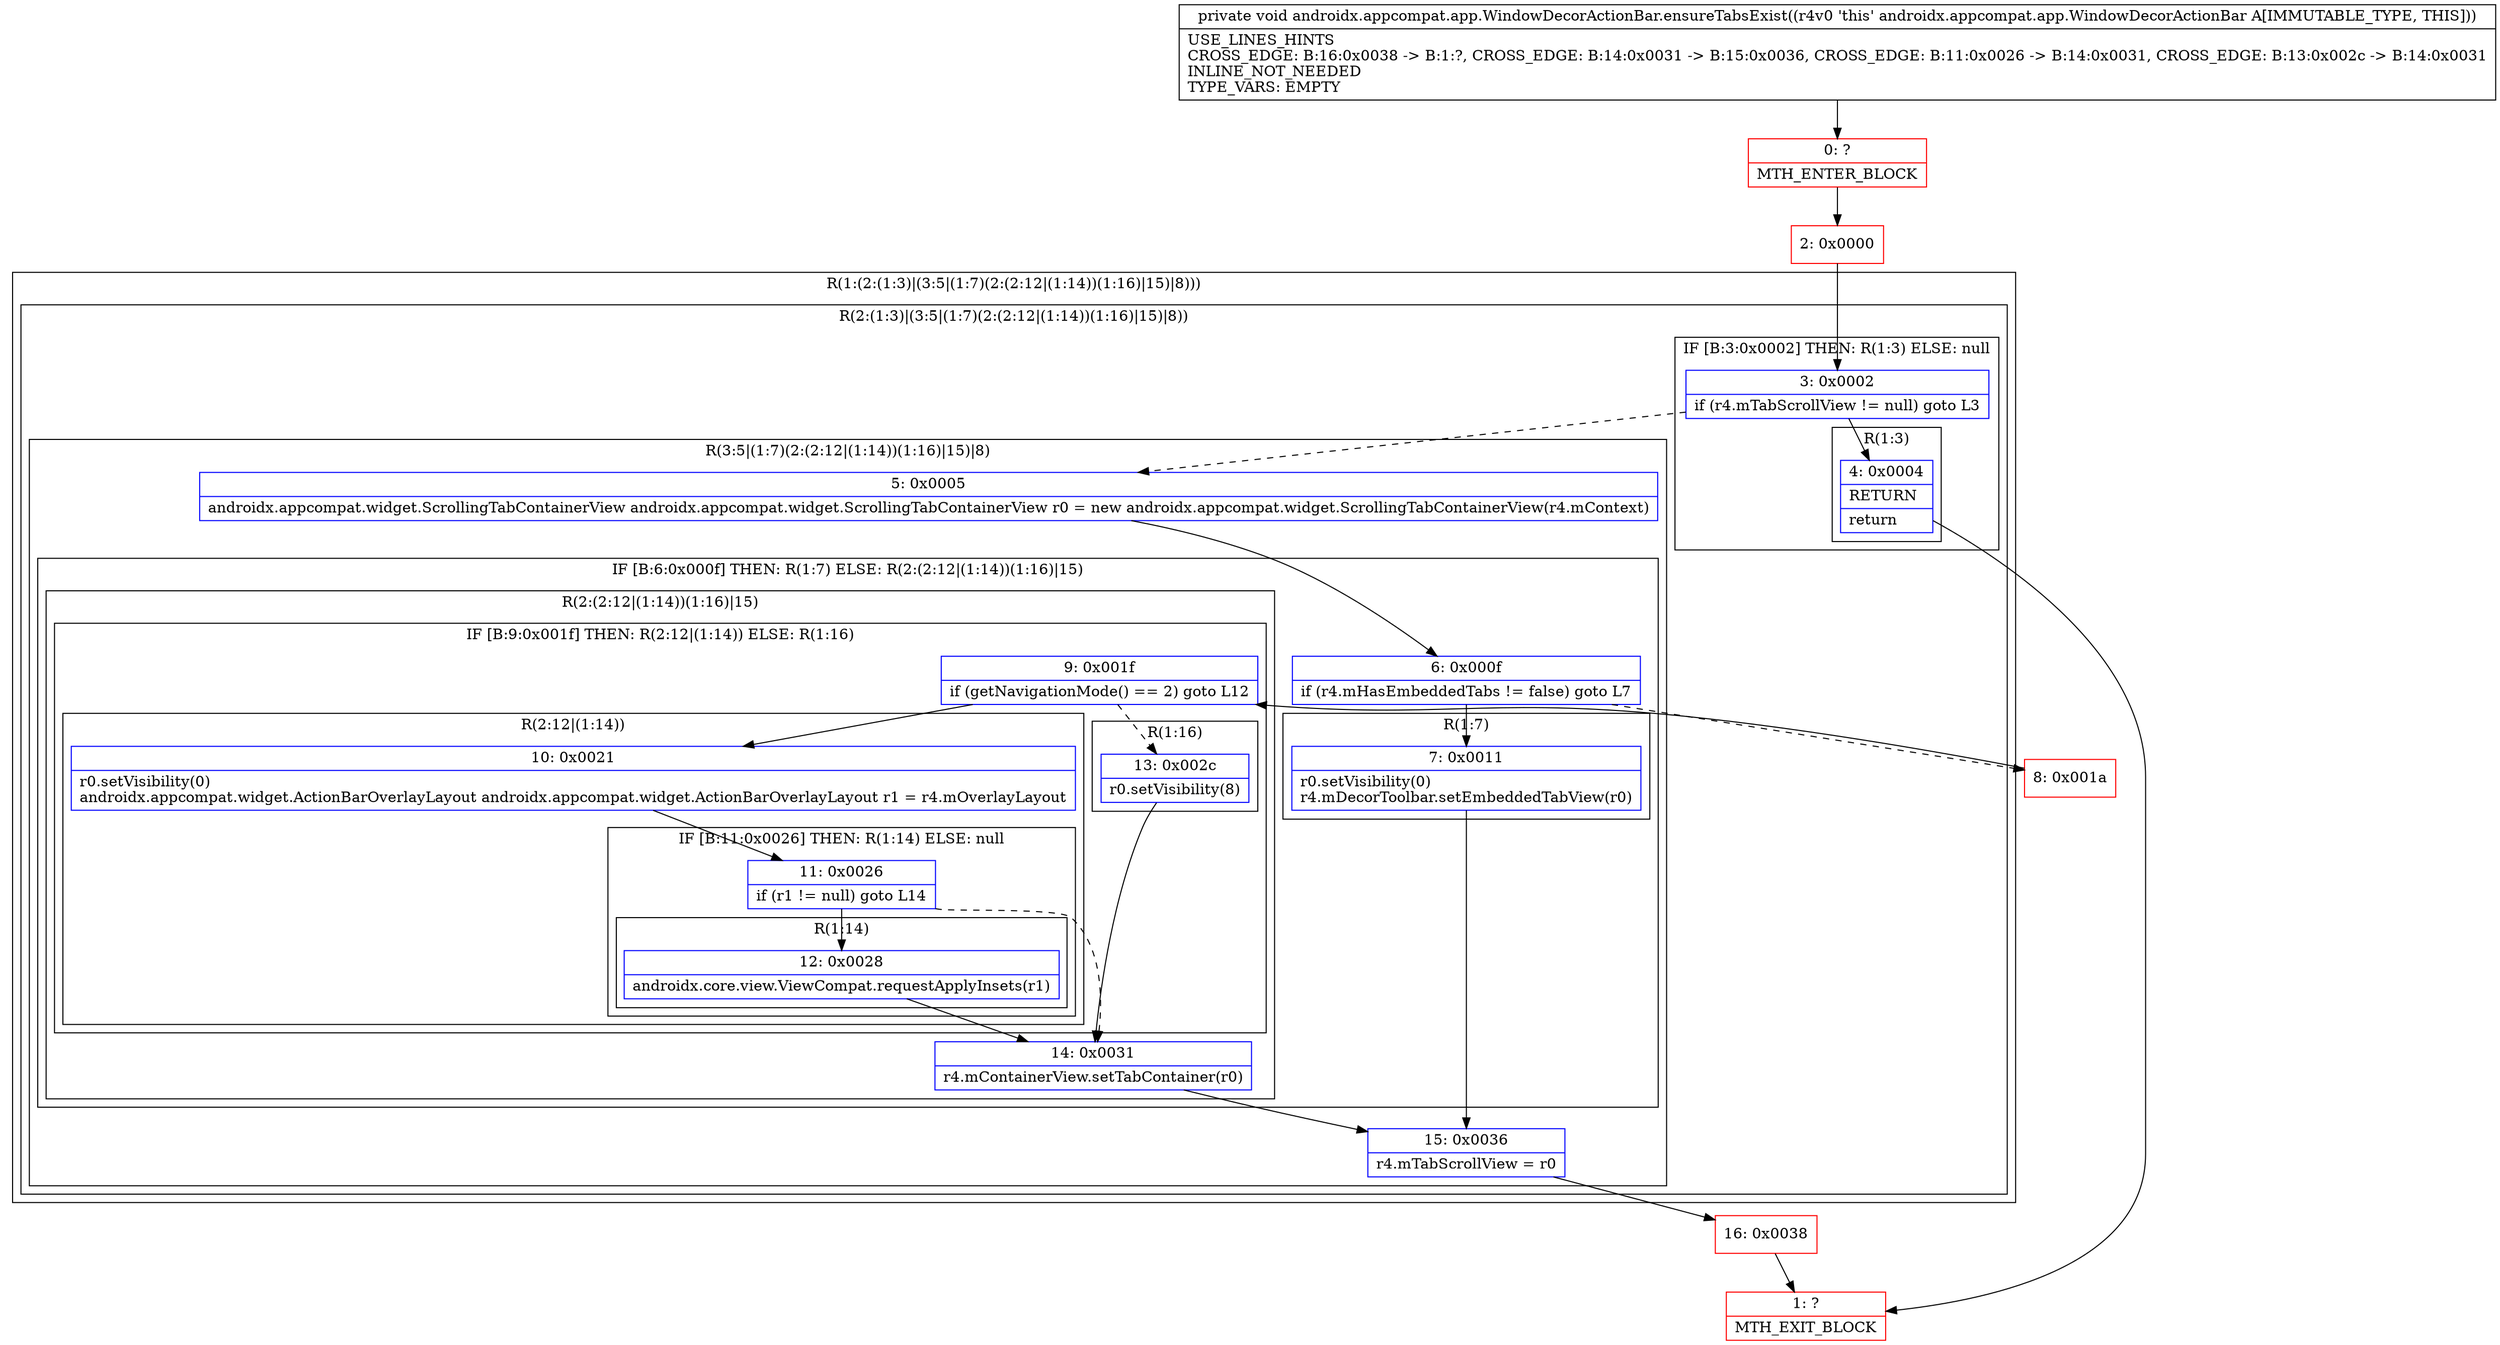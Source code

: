 digraph "CFG forandroidx.appcompat.app.WindowDecorActionBar.ensureTabsExist()V" {
subgraph cluster_Region_1944669848 {
label = "R(1:(2:(1:3)|(3:5|(1:7)(2:(2:12|(1:14))(1:16)|15)|8)))";
node [shape=record,color=blue];
subgraph cluster_Region_2104693565 {
label = "R(2:(1:3)|(3:5|(1:7)(2:(2:12|(1:14))(1:16)|15)|8))";
node [shape=record,color=blue];
subgraph cluster_IfRegion_56857710 {
label = "IF [B:3:0x0002] THEN: R(1:3) ELSE: null";
node [shape=record,color=blue];
Node_3 [shape=record,label="{3\:\ 0x0002|if (r4.mTabScrollView != null) goto L3\l}"];
subgraph cluster_Region_1414307414 {
label = "R(1:3)";
node [shape=record,color=blue];
Node_4 [shape=record,label="{4\:\ 0x0004|RETURN\l|return\l}"];
}
}
subgraph cluster_Region_1393367962 {
label = "R(3:5|(1:7)(2:(2:12|(1:14))(1:16)|15)|8)";
node [shape=record,color=blue];
Node_5 [shape=record,label="{5\:\ 0x0005|androidx.appcompat.widget.ScrollingTabContainerView androidx.appcompat.widget.ScrollingTabContainerView r0 = new androidx.appcompat.widget.ScrollingTabContainerView(r4.mContext)\l}"];
subgraph cluster_IfRegion_1843959753 {
label = "IF [B:6:0x000f] THEN: R(1:7) ELSE: R(2:(2:12|(1:14))(1:16)|15)";
node [shape=record,color=blue];
Node_6 [shape=record,label="{6\:\ 0x000f|if (r4.mHasEmbeddedTabs != false) goto L7\l}"];
subgraph cluster_Region_1373504848 {
label = "R(1:7)";
node [shape=record,color=blue];
Node_7 [shape=record,label="{7\:\ 0x0011|r0.setVisibility(0)\lr4.mDecorToolbar.setEmbeddedTabView(r0)\l}"];
}
subgraph cluster_Region_2126865116 {
label = "R(2:(2:12|(1:14))(1:16)|15)";
node [shape=record,color=blue];
subgraph cluster_IfRegion_141007794 {
label = "IF [B:9:0x001f] THEN: R(2:12|(1:14)) ELSE: R(1:16)";
node [shape=record,color=blue];
Node_9 [shape=record,label="{9\:\ 0x001f|if (getNavigationMode() == 2) goto L12\l}"];
subgraph cluster_Region_2108215396 {
label = "R(2:12|(1:14))";
node [shape=record,color=blue];
Node_10 [shape=record,label="{10\:\ 0x0021|r0.setVisibility(0)\landroidx.appcompat.widget.ActionBarOverlayLayout androidx.appcompat.widget.ActionBarOverlayLayout r1 = r4.mOverlayLayout\l}"];
subgraph cluster_IfRegion_1594891473 {
label = "IF [B:11:0x0026] THEN: R(1:14) ELSE: null";
node [shape=record,color=blue];
Node_11 [shape=record,label="{11\:\ 0x0026|if (r1 != null) goto L14\l}"];
subgraph cluster_Region_1686162599 {
label = "R(1:14)";
node [shape=record,color=blue];
Node_12 [shape=record,label="{12\:\ 0x0028|androidx.core.view.ViewCompat.requestApplyInsets(r1)\l}"];
}
}
}
subgraph cluster_Region_1169121336 {
label = "R(1:16)";
node [shape=record,color=blue];
Node_13 [shape=record,label="{13\:\ 0x002c|r0.setVisibility(8)\l}"];
}
}
Node_14 [shape=record,label="{14\:\ 0x0031|r4.mContainerView.setTabContainer(r0)\l}"];
}
}
Node_15 [shape=record,label="{15\:\ 0x0036|r4.mTabScrollView = r0\l}"];
}
}
}
Node_0 [shape=record,color=red,label="{0\:\ ?|MTH_ENTER_BLOCK\l}"];
Node_2 [shape=record,color=red,label="{2\:\ 0x0000}"];
Node_1 [shape=record,color=red,label="{1\:\ ?|MTH_EXIT_BLOCK\l}"];
Node_16 [shape=record,color=red,label="{16\:\ 0x0038}"];
Node_8 [shape=record,color=red,label="{8\:\ 0x001a}"];
MethodNode[shape=record,label="{private void androidx.appcompat.app.WindowDecorActionBar.ensureTabsExist((r4v0 'this' androidx.appcompat.app.WindowDecorActionBar A[IMMUTABLE_TYPE, THIS]))  | USE_LINES_HINTS\lCROSS_EDGE: B:16:0x0038 \-\> B:1:?, CROSS_EDGE: B:14:0x0031 \-\> B:15:0x0036, CROSS_EDGE: B:11:0x0026 \-\> B:14:0x0031, CROSS_EDGE: B:13:0x002c \-\> B:14:0x0031\lINLINE_NOT_NEEDED\lTYPE_VARS: EMPTY\l}"];
MethodNode -> Node_0;Node_3 -> Node_4;
Node_3 -> Node_5[style=dashed];
Node_4 -> Node_1;
Node_5 -> Node_6;
Node_6 -> Node_7;
Node_6 -> Node_8[style=dashed];
Node_7 -> Node_15;
Node_9 -> Node_10;
Node_9 -> Node_13[style=dashed];
Node_10 -> Node_11;
Node_11 -> Node_12;
Node_11 -> Node_14[style=dashed];
Node_12 -> Node_14;
Node_13 -> Node_14;
Node_14 -> Node_15;
Node_15 -> Node_16;
Node_0 -> Node_2;
Node_2 -> Node_3;
Node_16 -> Node_1;
Node_8 -> Node_9;
}

